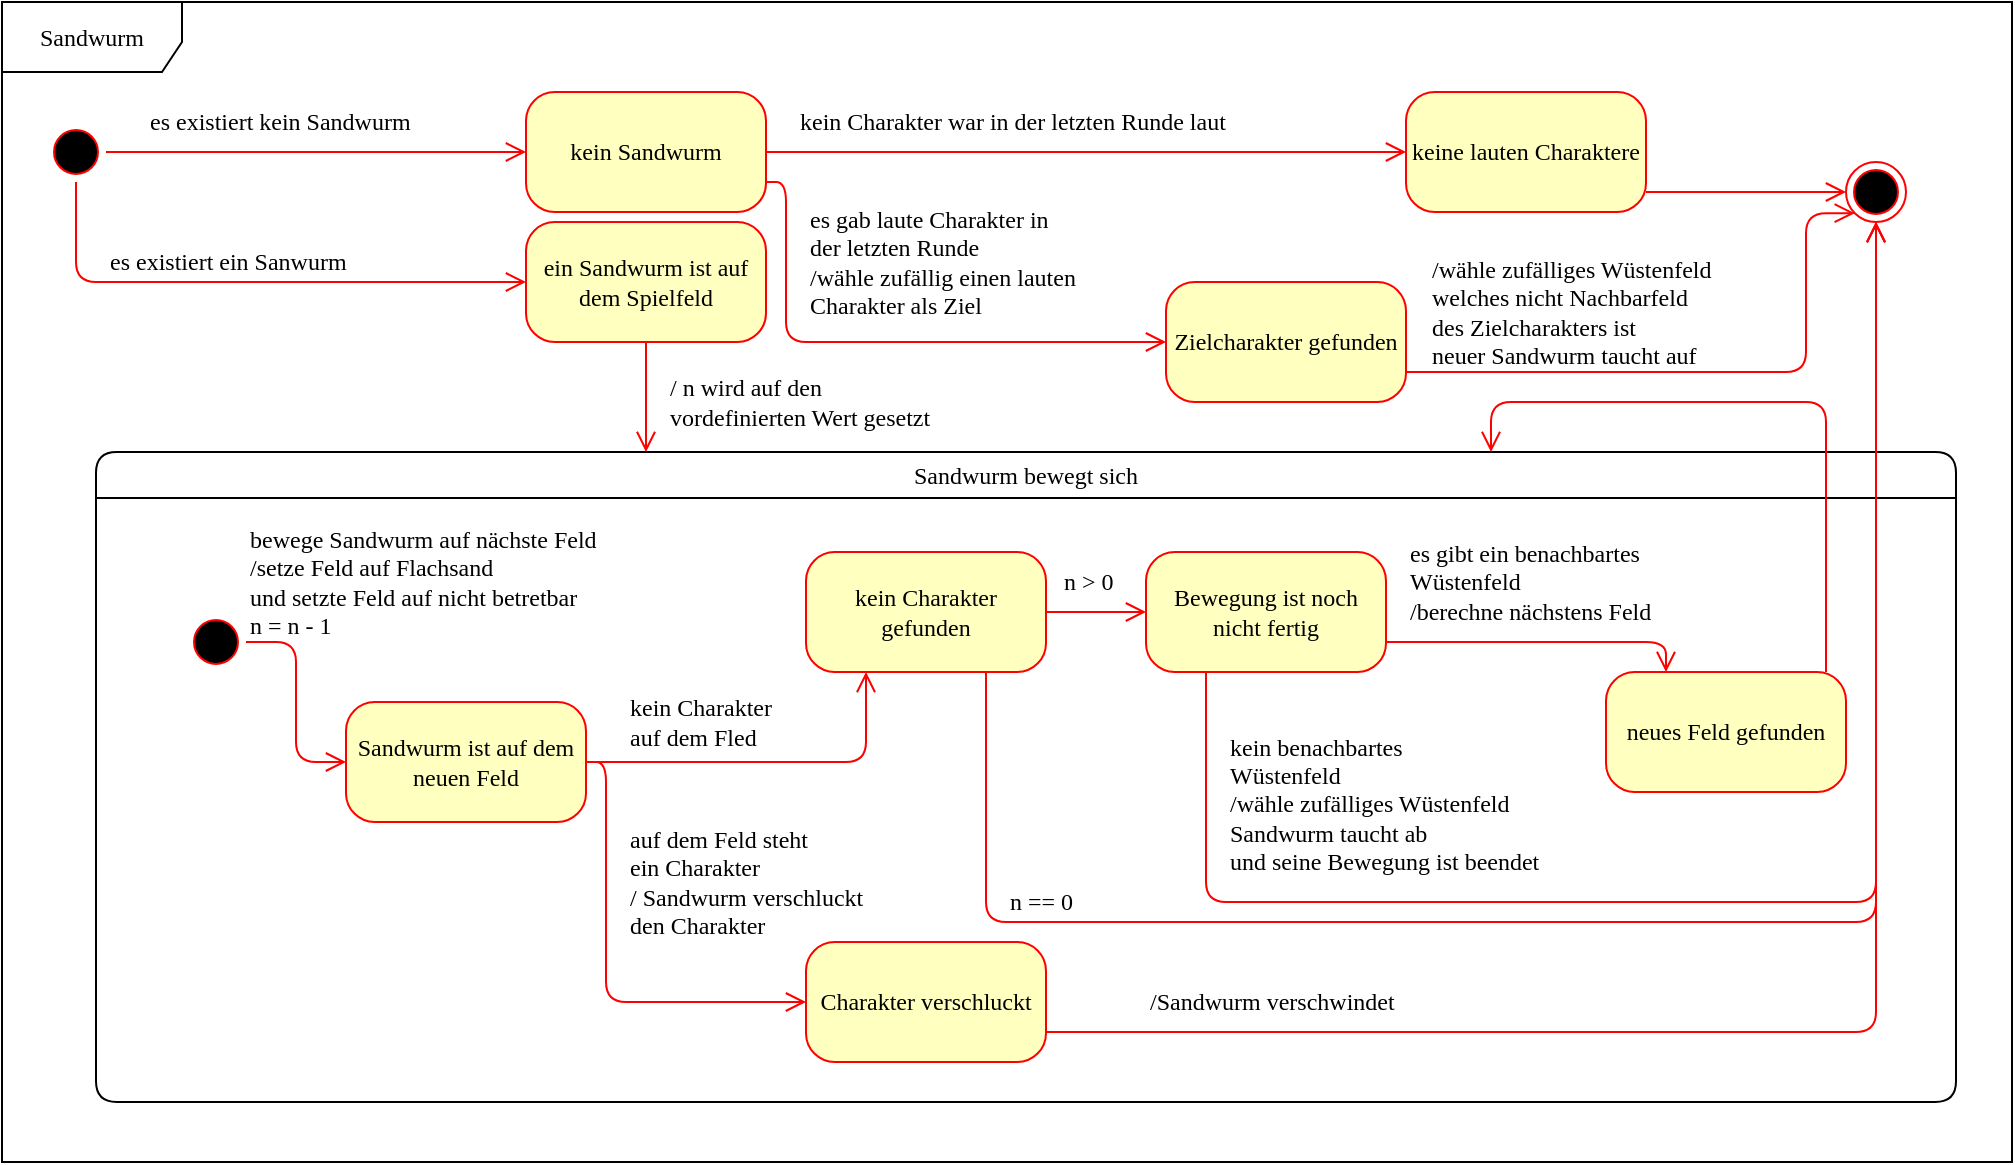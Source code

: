 <mxfile version="16.2.2" type="device"><diagram name="Page-1" id="58cdce13-f638-feb5-8d6f-7d28b1aa9fa0"><mxGraphModel dx="1209" dy="689" grid="1" gridSize="10" guides="1" tooltips="1" connect="1" arrows="1" fold="1" page="1" pageScale="1" pageWidth="1100" pageHeight="850" background="none" math="0" shadow="0"><root><mxCell id="0"/><mxCell id="1" parent="0"/><mxCell id="2a3bc250acf0617d-8" value="Sandwurm" style="shape=umlFrame;whiteSpace=wrap;html=1;rounded=1;shadow=0;comic=0;labelBackgroundColor=none;strokeWidth=1;fontFamily=Verdana;fontSize=12;align=center;width=90;height=35;" parent="1" vertex="1"><mxGeometry x="48" y="270" width="1005" height="580" as="geometry"/></mxCell><mxCell id="382b91b5511bd0f7-1" value="" style="ellipse;html=1;shape=startState;fillColor=#000000;strokeColor=#ff0000;rounded=1;shadow=0;comic=0;labelBackgroundColor=none;fontFamily=Verdana;fontSize=12;fontColor=#000000;align=center;direction=south;" parent="1" vertex="1"><mxGeometry x="70" y="330" width="30" height="30" as="geometry"/></mxCell><mxCell id="382b91b5511bd0f7-5" value="ein Sandwurm ist auf dem Spielfeld" style="rounded=1;whiteSpace=wrap;html=1;arcSize=24;fillColor=#ffffc0;strokeColor=#ff0000;shadow=0;comic=0;labelBackgroundColor=none;fontFamily=Verdana;fontSize=12;fontColor=#000000;align=center;" parent="1" vertex="1"><mxGeometry x="310" y="380" width="120" height="60" as="geometry"/></mxCell><mxCell id="382b91b5511bd0f7-6" value="kein Sandwurm" style="rounded=1;whiteSpace=wrap;html=1;arcSize=24;fillColor=#ffffc0;strokeColor=#ff0000;shadow=0;comic=0;labelBackgroundColor=none;fontFamily=Verdana;fontSize=12;fontColor=#000000;align=center;" parent="1" vertex="1"><mxGeometry x="310" y="315" width="120" height="60" as="geometry"/></mxCell><mxCell id="382b91b5511bd0f7-10" value="Zielcharakter gefunden" style="rounded=1;whiteSpace=wrap;html=1;arcSize=24;fillColor=#ffffc0;strokeColor=#ff0000;shadow=0;comic=0;labelBackgroundColor=none;fontFamily=Verdana;fontSize=12;fontColor=#000000;align=center;" parent="1" vertex="1"><mxGeometry x="630" y="410" width="120" height="60" as="geometry"/></mxCell><mxCell id="2a3bc250acf0617d-7" value="&lt;span style=&quot;font-weight: normal&quot;&gt;Sandwurm bewegt sich&lt;/span&gt;" style="swimlane;whiteSpace=wrap;html=1;rounded=1;shadow=0;comic=0;labelBackgroundColor=none;strokeWidth=1;fontFamily=Verdana;fontSize=12;align=center;startSize=23;" parent="1" vertex="1"><mxGeometry x="95" y="495" width="930" height="325" as="geometry"/></mxCell><mxCell id="382b91b5511bd0f7-8" value="Sandwurm ist auf dem neuen Feld" style="rounded=1;whiteSpace=wrap;html=1;arcSize=24;fillColor=#ffffc0;strokeColor=#ff0000;shadow=0;comic=0;labelBackgroundColor=none;fontFamily=Verdana;fontSize=12;fontColor=#000000;align=center;" parent="2a3bc250acf0617d-7" vertex="1"><mxGeometry x="125" y="125" width="120" height="60" as="geometry"/></mxCell><mxCell id="3cde6dad864a17aa-9" value="bewege Sandwurm auf nächste Feld&lt;br&gt;/setze Feld auf Flachsand&lt;br&gt;und setzte Feld auf nicht betretbar&lt;br&gt;n = n - 1" style="edgeStyle=elbowEdgeStyle;html=1;labelBackgroundColor=none;endArrow=open;endSize=8;strokeColor=#ff0000;fontFamily=Verdana;fontSize=12;align=left;" parent="2a3bc250acf0617d-7" source="2a3bc250acf0617d-3" target="382b91b5511bd0f7-8" edge="1"><mxGeometry x="-1" y="30" relative="1" as="geometry"><mxPoint as="offset"/></mxGeometry></mxCell><mxCell id="2a3bc250acf0617d-3" value="" style="ellipse;html=1;shape=startState;fillColor=#000000;strokeColor=#ff0000;rounded=1;shadow=0;comic=0;labelBackgroundColor=none;fontFamily=Verdana;fontSize=12;fontColor=#000000;align=center;direction=south;" parent="2a3bc250acf0617d-7" vertex="1"><mxGeometry x="45" y="80" width="30" height="30" as="geometry"/></mxCell><mxCell id="3cde6dad864a17aa-1" value="kein Charakter gefunden" style="rounded=1;whiteSpace=wrap;html=1;arcSize=24;fillColor=#ffffc0;strokeColor=#ff0000;shadow=0;comic=0;labelBackgroundColor=none;fontFamily=Verdana;fontSize=12;fontColor=#000000;align=center;" parent="2a3bc250acf0617d-7" vertex="1"><mxGeometry x="355" y="50" width="120" height="60" as="geometry"/></mxCell><mxCell id="3cde6dad864a17aa-2" value="Bewegung ist noch nicht fertig" style="rounded=1;whiteSpace=wrap;html=1;arcSize=24;fillColor=#ffffc0;strokeColor=#ff0000;shadow=0;comic=0;labelBackgroundColor=none;fontFamily=Verdana;fontSize=12;fontColor=#000000;align=center;" parent="2a3bc250acf0617d-7" vertex="1"><mxGeometry x="525" y="50" width="120" height="60" as="geometry"/></mxCell><mxCell id="luTLZCnKxgN5sqGCx74d-10" value="kein Charakter &lt;br&gt;auf dem Fled" style="edgeStyle=elbowEdgeStyle;html=1;labelBackgroundColor=none;endArrow=open;endSize=8;strokeColor=#ff0000;fontFamily=Verdana;fontSize=12;align=left;entryX=0.25;entryY=1;entryDx=0;entryDy=0;" parent="2a3bc250acf0617d-7" source="382b91b5511bd0f7-8" target="3cde6dad864a17aa-1" edge="1"><mxGeometry x="-0.784" y="20" relative="1" as="geometry"><mxPoint x="485" y="90" as="sourcePoint"/><mxPoint x="685" y="105" as="targetPoint"/><Array as="points"><mxPoint x="385" y="155"/></Array><mxPoint as="offset"/></mxGeometry></mxCell><mxCell id="luTLZCnKxgN5sqGCx74d-12" value="n &amp;gt; 0" style="edgeStyle=orthogonalEdgeStyle;html=1;labelBackgroundColor=none;endArrow=open;endSize=8;strokeColor=#ff0000;fontFamily=Verdana;fontSize=12;align=left;" parent="2a3bc250acf0617d-7" source="3cde6dad864a17aa-1" target="3cde6dad864a17aa-2" edge="1"><mxGeometry x="-0.75" y="15" relative="1" as="geometry"><mxPoint x="555" y="-160" as="sourcePoint"/><mxPoint x="705" y="-160" as="targetPoint"/><mxPoint as="offset"/></mxGeometry></mxCell><mxCell id="luTLZCnKxgN5sqGCx74d-13" value="neues Feld gefunden" style="rounded=1;whiteSpace=wrap;html=1;arcSize=24;fillColor=#ffffc0;strokeColor=#ff0000;shadow=0;comic=0;labelBackgroundColor=none;fontFamily=Verdana;fontSize=12;fontColor=#000000;align=center;" parent="2a3bc250acf0617d-7" vertex="1"><mxGeometry x="755" y="110" width="120" height="60" as="geometry"/></mxCell><mxCell id="luTLZCnKxgN5sqGCx74d-14" value="" style="edgeStyle=orthogonalEdgeStyle;html=1;entryX=0.75;entryY=0;labelBackgroundColor=none;endArrow=open;endSize=8;strokeColor=#ff0000;fontFamily=Verdana;fontSize=12;align=left;entryDx=0;entryDy=0;" parent="2a3bc250acf0617d-7" source="luTLZCnKxgN5sqGCx74d-13" target="2a3bc250acf0617d-7" edge="1"><mxGeometry x="0.817" y="-16" relative="1" as="geometry"><mxPoint x="555" y="-160" as="sourcePoint"/><mxPoint x="705" y="-160" as="targetPoint"/><Array as="points"><mxPoint x="865" y="-25"/><mxPoint x="698" y="-25"/></Array><mxPoint x="-13" y="6" as="offset"/></mxGeometry></mxCell><mxCell id="3cde6dad864a17aa-11" value="es gibt ein benachbartes&lt;br&gt;Wüstenfeld&lt;br&gt;/berechne nächstens Feld" style="edgeStyle=elbowEdgeStyle;html=1;labelBackgroundColor=none;endArrow=open;endSize=8;strokeColor=#ff0000;fontFamily=Verdana;fontSize=12;align=left;exitX=1;exitY=0.75;exitDx=0;exitDy=0;" parent="2a3bc250acf0617d-7" source="3cde6dad864a17aa-2" target="luTLZCnKxgN5sqGCx74d-13" edge="1"><mxGeometry x="-0.871" y="30" relative="1" as="geometry"><Array as="points"><mxPoint x="785" y="115"/></Array><mxPoint as="offset"/></mxGeometry></mxCell><mxCell id="2a3bc250acf0617d-9" value="es existiert kein Sandwurm" style="edgeStyle=orthogonalEdgeStyle;html=1;labelBackgroundColor=none;endArrow=open;endSize=8;strokeColor=#ff0000;fontFamily=Verdana;fontSize=12;align=left;" parent="1" source="382b91b5511bd0f7-1" target="382b91b5511bd0f7-6" edge="1"><mxGeometry x="-0.809" y="15" relative="1" as="geometry"><mxPoint as="offset"/></mxGeometry></mxCell><mxCell id="luTLZCnKxgN5sqGCx74d-2" value="keine lauten Charaktere" style="rounded=1;whiteSpace=wrap;html=1;arcSize=24;fillColor=#ffffc0;strokeColor=#ff0000;shadow=0;comic=0;labelBackgroundColor=none;fontFamily=Verdana;fontSize=12;fontColor=#000000;align=center;" parent="1" vertex="1"><mxGeometry x="750" y="315" width="120" height="60" as="geometry"/></mxCell><mxCell id="luTLZCnKxgN5sqGCx74d-3" value="kein Charakter war in der letzten Runde laut" style="edgeStyle=orthogonalEdgeStyle;html=1;labelBackgroundColor=none;endArrow=open;endSize=8;strokeColor=#ff0000;fontFamily=Verdana;fontSize=12;align=left;" parent="1" source="382b91b5511bd0f7-6" target="luTLZCnKxgN5sqGCx74d-2" edge="1"><mxGeometry x="-0.907" y="15" relative="1" as="geometry"><mxPoint x="280" y="125" as="sourcePoint"/><mxPoint x="250" y="135" as="targetPoint"/><mxPoint as="offset"/></mxGeometry></mxCell><mxCell id="luTLZCnKxgN5sqGCx74d-4" value="es existiert ein Sanwurm" style="edgeStyle=orthogonalEdgeStyle;html=1;labelBackgroundColor=none;endArrow=open;endSize=8;strokeColor=#ff0000;fontFamily=Verdana;fontSize=12;align=left;entryX=0;entryY=0.5;entryDx=0;entryDy=0;" parent="1" source="382b91b5511bd0f7-1" target="382b91b5511bd0f7-5" edge="1"><mxGeometry x="-0.527" y="10" relative="1" as="geometry"><mxPoint x="110" y="135" as="sourcePoint"/><mxPoint x="250" y="135" as="targetPoint"/><Array as="points"><mxPoint x="85" y="410"/></Array><mxPoint as="offset"/></mxGeometry></mxCell><mxCell id="luTLZCnKxgN5sqGCx74d-5" value="/ n wird auf den&lt;br&gt;vordefinierten Wert gesetzt" style="edgeStyle=orthogonalEdgeStyle;html=1;labelBackgroundColor=none;endArrow=open;endSize=8;strokeColor=#ff0000;fontFamily=Verdana;fontSize=12;align=left;" parent="1" source="382b91b5511bd0f7-5" target="2a3bc250acf0617d-7" edge="1"><mxGeometry x="0.091" y="10" relative="1" as="geometry"><mxPoint x="650" y="335" as="sourcePoint"/><mxPoint x="800" y="335" as="targetPoint"/><Array as="points"><mxPoint x="370" y="480"/><mxPoint x="370" y="480"/></Array><mxPoint as="offset"/></mxGeometry></mxCell><mxCell id="luTLZCnKxgN5sqGCx74d-6" value="Charakter verschluckt" style="rounded=1;whiteSpace=wrap;html=1;arcSize=24;fillColor=#ffffc0;strokeColor=#ff0000;shadow=0;comic=0;labelBackgroundColor=none;fontFamily=Verdana;fontSize=12;fontColor=#000000;align=center;" parent="1" vertex="1"><mxGeometry x="450" y="740" width="120" height="60" as="geometry"/></mxCell><mxCell id="luTLZCnKxgN5sqGCx74d-7" value="auf dem Feld steht&lt;br&gt;ein Charakter&lt;br&gt;/ Sandwurm verschluckt&lt;br&gt;den Charakter" style="edgeStyle=elbowEdgeStyle;html=1;labelBackgroundColor=none;endArrow=open;endSize=8;strokeColor=#ff0000;fontFamily=Verdana;fontSize=12;align=left;" parent="1" source="382b91b5511bd0f7-8" target="luTLZCnKxgN5sqGCx74d-6" edge="1"><mxGeometry x="-0.391" y="10" relative="1" as="geometry"><mxPoint x="770" y="650" as="sourcePoint"/><mxPoint x="780" y="600" as="targetPoint"/><Array as="points"><mxPoint x="350" y="710"/></Array><mxPoint as="offset"/></mxGeometry></mxCell><mxCell id="luTLZCnKxgN5sqGCx74d-8" value="/Sandwurm verschwindet" style="edgeStyle=elbowEdgeStyle;html=1;labelBackgroundColor=none;endArrow=open;endSize=8;strokeColor=#ff0000;fontFamily=Verdana;fontSize=12;align=left;exitX=1;exitY=0.75;exitDx=0;exitDy=0;" parent="1" source="luTLZCnKxgN5sqGCx74d-6" target="luTLZCnKxgN5sqGCx74d-9" edge="1"><mxGeometry x="-0.878" y="15" relative="1" as="geometry"><mxPoint x="480" y="630" as="sourcePoint"/><mxPoint x="480" y="750" as="targetPoint"/><mxPoint as="offset"/><Array as="points"><mxPoint x="985" y="590"/></Array></mxGeometry></mxCell><mxCell id="luTLZCnKxgN5sqGCx74d-9" value="" style="ellipse;html=1;shape=endState;fillColor=#000000;strokeColor=#ff0000;rounded=1;shadow=0;comic=0;labelBackgroundColor=none;fontFamily=Verdana;fontSize=12;fontColor=#000000;align=center;" parent="1" vertex="1"><mxGeometry x="970" y="350" width="30" height="30" as="geometry"/></mxCell><mxCell id="luTLZCnKxgN5sqGCx74d-15" value="n == 0" style="edgeStyle=elbowEdgeStyle;html=1;labelBackgroundColor=none;endArrow=open;endSize=8;strokeColor=#ff0000;fontFamily=Verdana;fontSize=12;align=left;exitX=0.75;exitY=1;exitDx=0;exitDy=0;" parent="1" source="3cde6dad864a17aa-1" target="luTLZCnKxgN5sqGCx74d-9" edge="1"><mxGeometry x="-0.707" y="10" relative="1" as="geometry"><mxPoint x="480" y="630" as="sourcePoint"/><mxPoint x="480" y="750" as="targetPoint"/><mxPoint as="offset"/><Array as="points"><mxPoint x="985" y="730"/></Array></mxGeometry></mxCell><mxCell id="luTLZCnKxgN5sqGCx74d-16" value="kein benachbartes&amp;nbsp;&lt;br&gt;Wüstenfeld&lt;br&gt;/wähle zufälliges Wüstenfeld&lt;br&gt;Sandwurm taucht ab&lt;br&gt;und seine Bewegung ist beendet" style="edgeStyle=orthogonalEdgeStyle;html=1;exitX=0.25;exitY=1;entryX=0.5;entryY=1;labelBackgroundColor=none;endArrow=open;endSize=8;strokeColor=#ff0000;fontFamily=Verdana;fontSize=12;align=left;entryDx=0;entryDy=0;exitDx=0;exitDy=0;" parent="1" source="3cde6dad864a17aa-2" target="luTLZCnKxgN5sqGCx74d-9" edge="1"><mxGeometry x="-0.833" y="10" relative="1" as="geometry"><mxPoint x="650" y="335" as="sourcePoint"/><mxPoint x="800" y="335" as="targetPoint"/><Array as="points"><mxPoint x="650" y="720"/><mxPoint x="985" y="720"/></Array><mxPoint as="offset"/></mxGeometry></mxCell><mxCell id="luTLZCnKxgN5sqGCx74d-18" value="es gab laute Charakter in&lt;br&gt;der letzten Runde&lt;br&gt;/wähle zufällig einen lauten&lt;br&gt;Charakter als Ziel&lt;br&gt;" style="edgeStyle=orthogonalEdgeStyle;html=1;labelBackgroundColor=none;endArrow=open;endSize=8;strokeColor=#ff0000;fontFamily=Verdana;fontSize=12;align=left;exitX=1;exitY=0.75;exitDx=0;exitDy=0;" parent="1" source="382b91b5511bd0f7-6" target="382b91b5511bd0f7-10" edge="1"><mxGeometry x="-0.643" y="10" relative="1" as="geometry"><mxPoint x="440" y="135" as="sourcePoint"/><mxPoint x="870" y="135" as="targetPoint"/><mxPoint as="offset"/><Array as="points"><mxPoint x="440" y="360"/><mxPoint x="440" y="440"/></Array></mxGeometry></mxCell><mxCell id="luTLZCnKxgN5sqGCx74d-19" value="" style="edgeStyle=orthogonalEdgeStyle;html=1;labelBackgroundColor=none;endArrow=open;endSize=8;strokeColor=#ff0000;fontFamily=Verdana;fontSize=12;align=left;" parent="1" source="luTLZCnKxgN5sqGCx74d-2" target="luTLZCnKxgN5sqGCx74d-9" edge="1"><mxGeometry x="0.817" y="-16" relative="1" as="geometry"><mxPoint x="970" y="615" as="sourcePoint"/><mxPoint x="802.5" y="505" as="targetPoint"/><Array as="points"><mxPoint x="920" y="365"/></Array><mxPoint x="-13" y="6" as="offset"/></mxGeometry></mxCell><mxCell id="luTLZCnKxgN5sqGCx74d-21" value="/wähle zufälliges Wüstenfeld&lt;br&gt;welches nicht Nachbarfeld&lt;br&gt;des Zielcharakters ist&lt;br&gt;neuer Sandwurm taucht auf" style="edgeStyle=orthogonalEdgeStyle;html=1;labelBackgroundColor=none;endArrow=open;endSize=8;strokeColor=#ff0000;fontFamily=Verdana;fontSize=12;align=left;exitX=1;exitY=0.75;exitDx=0;exitDy=0;entryX=0;entryY=1;entryDx=0;entryDy=0;" parent="1" source="382b91b5511bd0f7-10" target="luTLZCnKxgN5sqGCx74d-9" edge="1"><mxGeometry x="-0.931" y="30" relative="1" as="geometry"><mxPoint x="790" y="130" as="sourcePoint"/><mxPoint x="790" y="425" as="targetPoint"/><Array as="points"><mxPoint x="950" y="455"/><mxPoint x="950" y="376"/></Array><mxPoint as="offset"/></mxGeometry></mxCell></root></mxGraphModel></diagram></mxfile>